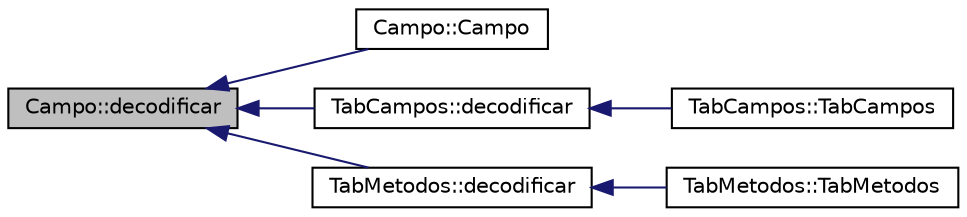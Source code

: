 digraph "Campo::decodificar"
{
  edge [fontname="Helvetica",fontsize="10",labelfontname="Helvetica",labelfontsize="10"];
  node [fontname="Helvetica",fontsize="10",shape=record];
  rankdir="LR";
  Node16 [label="Campo::decodificar",height=0.2,width=0.4,color="black", fillcolor="grey75", style="filled", fontcolor="black"];
  Node16 -> Node17 [dir="back",color="midnightblue",fontsize="10",style="solid",fontname="Helvetica"];
  Node17 [label="Campo::Campo",height=0.2,width=0.4,color="black", fillcolor="white", style="filled",URL="$class_campo.html#a7d275e6320f677fecafbf0b5cf99e762"];
  Node16 -> Node18 [dir="back",color="midnightblue",fontsize="10",style="solid",fontname="Helvetica"];
  Node18 [label="TabCampos::decodificar",height=0.2,width=0.4,color="black", fillcolor="white", style="filled",URL="$class_tab_campos.html#af650290fd65f2600b851e45f179f9026",tooltip="Decodificador do arquivo binário .class para a tabela de campos. "];
  Node18 -> Node19 [dir="back",color="midnightblue",fontsize="10",style="solid",fontname="Helvetica"];
  Node19 [label="TabCampos::TabCampos",height=0.2,width=0.4,color="black", fillcolor="white", style="filled",URL="$class_tab_campos.html#ae3da19802776620e58cef4b6a430a354"];
  Node16 -> Node20 [dir="back",color="midnightblue",fontsize="10",style="solid",fontname="Helvetica"];
  Node20 [label="TabMetodos::decodificar",height=0.2,width=0.4,color="black", fillcolor="white", style="filled",URL="$class_tab_metodos.html#ac241ebb953c7fe3dd573629ad745a9e4",tooltip="Decodificador do arquivo binário .class para a tabela de métodos. "];
  Node20 -> Node21 [dir="back",color="midnightblue",fontsize="10",style="solid",fontname="Helvetica"];
  Node21 [label="TabMetodos::TabMetodos",height=0.2,width=0.4,color="black", fillcolor="white", style="filled",URL="$class_tab_metodos.html#afc9c47c4b917b599b073737aa64509ae"];
}
